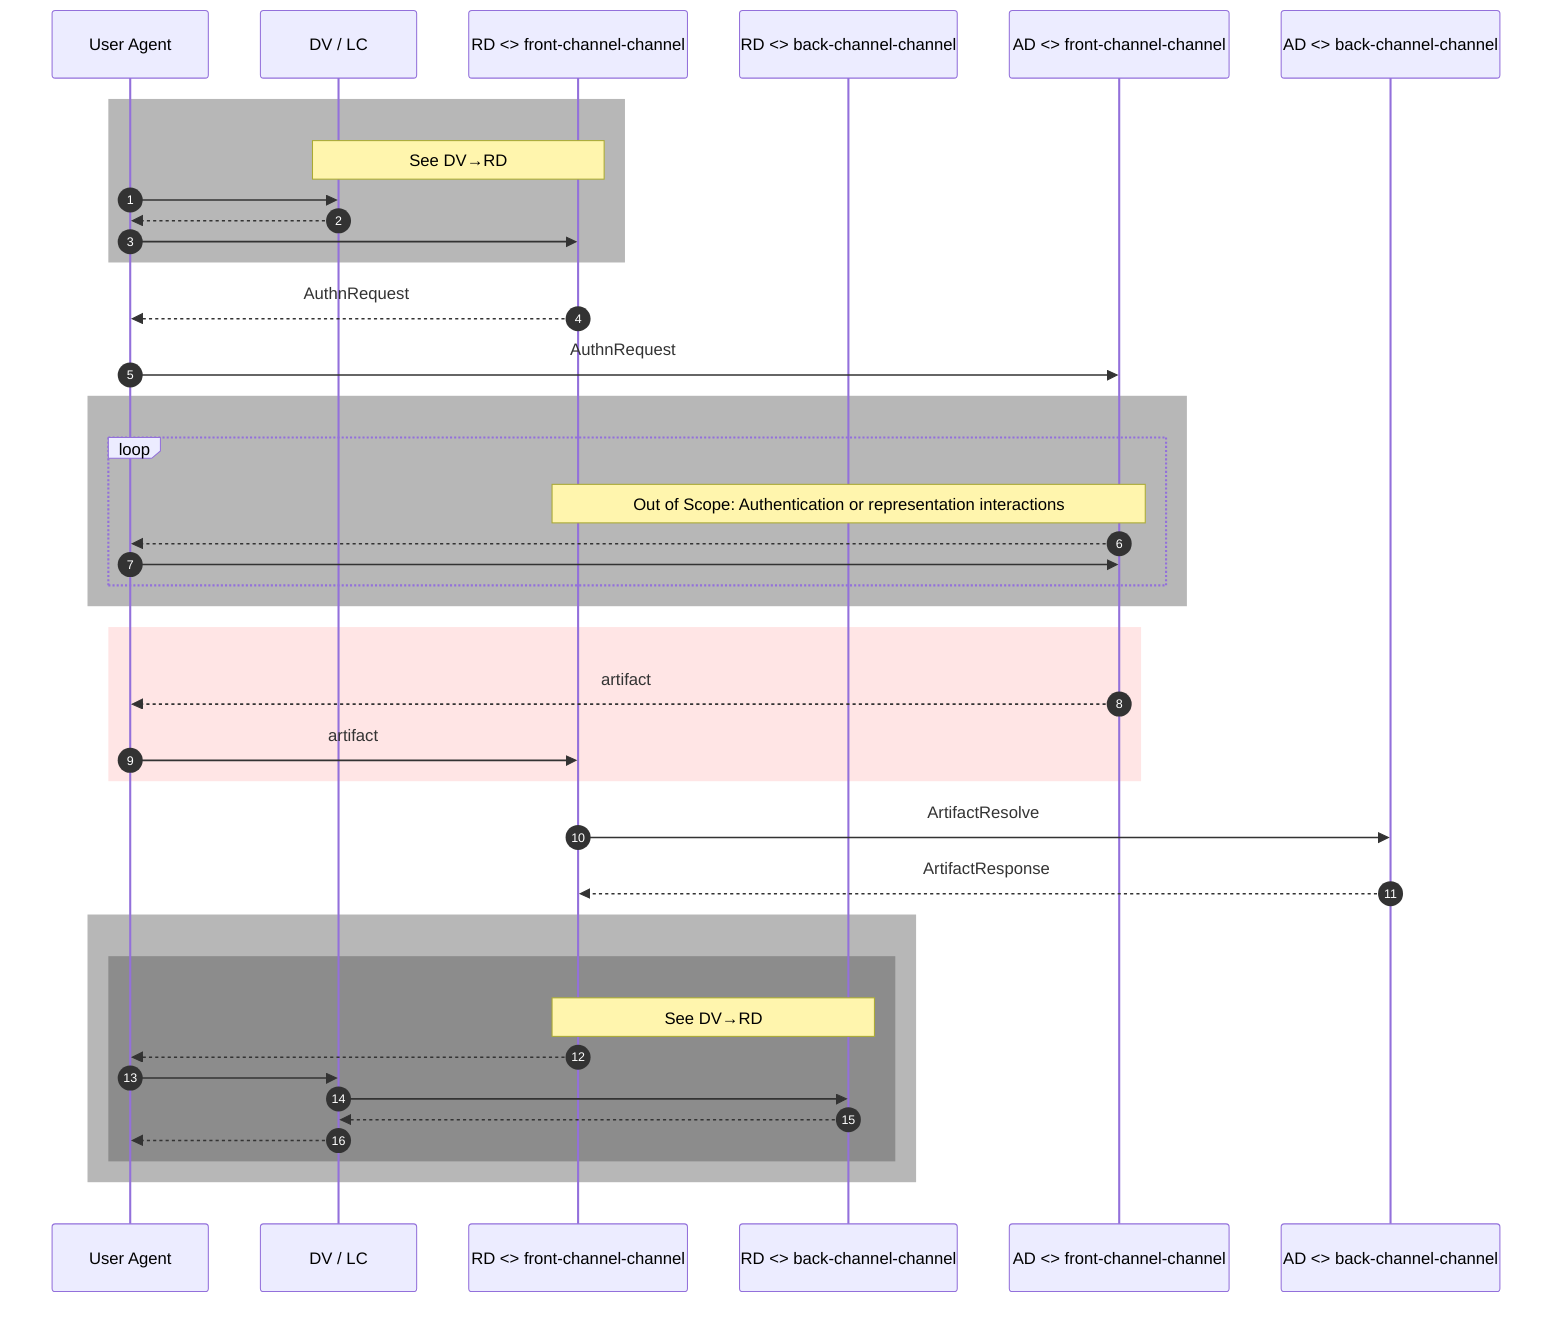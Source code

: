 %%{init: {
    "themeVariables": {"fontSize": "24px"},
    "sequence": {"boxMargin": 20}
}}%%
sequenceDiagram
autonumber
participant A as User Agent
participant B as DV / LC
participant C as RD <> front-channel-channel
participant D as RD <> back-channel-channel
participant E as AD <> front-channel-channel
participant F as AD <> back-channel-channel
rect rgba(75, 75, 75,.4)
    Note over B,C: See DV#8594;RD
    A->>B:
    B-->>A:
    A->>C:
end
C-->>A: AuthnRequest
A->>E: AuthnRequest
rect rgba(75, 75, 75,.4)
    loop
        Note over C,E: Out of Scope: Authentication or representation interactions
        E-->>A:
        A->>E:
    end
end
rect rgba(255,0,0,.1)
    E-->>A: artifact
    A->>C: artifact
end
C->>F: ArtifactResolve
F-->>C: ArtifactResponse
rect rgba(75, 75, 75,.4)
rect rgba(75, 75, 75,.4)
    Note over C,D: See DV#8594;RD
        C-->>A:
        A->>B:
        B->>D:
        D-->>B:
        B-->>A:
end
end